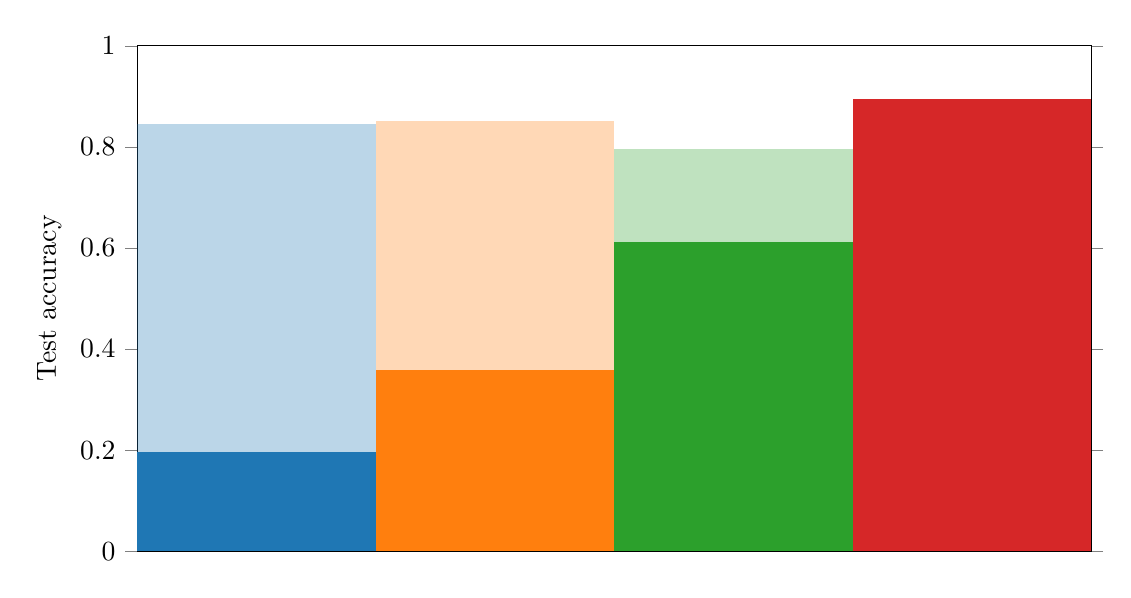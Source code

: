 % This file was created by matplotlib2tikz v0.6.18.
\begin{tikzpicture}

\definecolor{color0}{rgb}{0.122,0.467,0.706}
\definecolor{color1}{rgb}{1,0.498,0.055}
\definecolor{color2}{rgb}{0.173,0.627,0.173}
\definecolor{color3}{rgb}{0.839,0.153,0.157}

\begin{axis}[
every y tick label/.style = {
rotate=0
},
height=8cm,
tick align=outside,
width=13.698cm,
x grid style={white!69.02!black},
xmajorticks=false,
xmin=0.5, xmax=4.5,
y grid style={white!69.02!black},
ylabel={Test accuracy},
ymin=0, ymax=1,
ytick pos=both
]
\draw[fill=color0,draw opacity=0,fill opacity=0.3] (axis cs:0.5,0) rectangle (axis cs:1.5,0.845);
\draw[fill=color1,draw opacity=0,fill opacity=0.3] (axis cs:1.5,0) rectangle (axis cs:2.5,0.851);
\draw[fill=color2,draw opacity=0,fill opacity=0.3] (axis cs:2.5,0) rectangle (axis cs:3.5,0.795);
\draw[fill=color3,draw opacity=0,fill opacity=0.3] (axis cs:3.5,0) rectangle (axis cs:4.5,0.895);
\draw[fill=color0,draw opacity=0] (axis cs:0.5,0) rectangle (axis cs:1.5,0.197);
\draw[fill=color1,draw opacity=0] (axis cs:1.5,0) rectangle (axis cs:2.5,0.358);
\draw[fill=color2,draw opacity=0] (axis cs:2.5,0) rectangle (axis cs:3.5,0.612);
\draw[fill=color3,draw opacity=0] (axis cs:3.5,0) rectangle (axis cs:4.5,0.895);
\end{axis}

\end{tikzpicture}